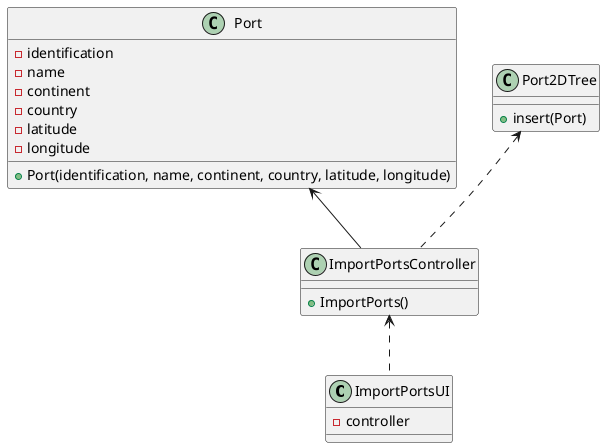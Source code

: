@startuml
'https://plantuml.com/class-diagram

class ImportPortsUI {
- controller
}

class ImportPortsController {
+ ImportPorts()
}

class Port {
- identification
- name
- continent
- country
- latitude
- longitude
+ Port(identification, name, continent, country, latitude, longitude)
}

class Port2DTree {
+ insert(Port)
}

ImportPortsController <.. ImportPortsUI
Port2DTree <.. ImportPortsController
Port <-- ImportPortsController

@enduml